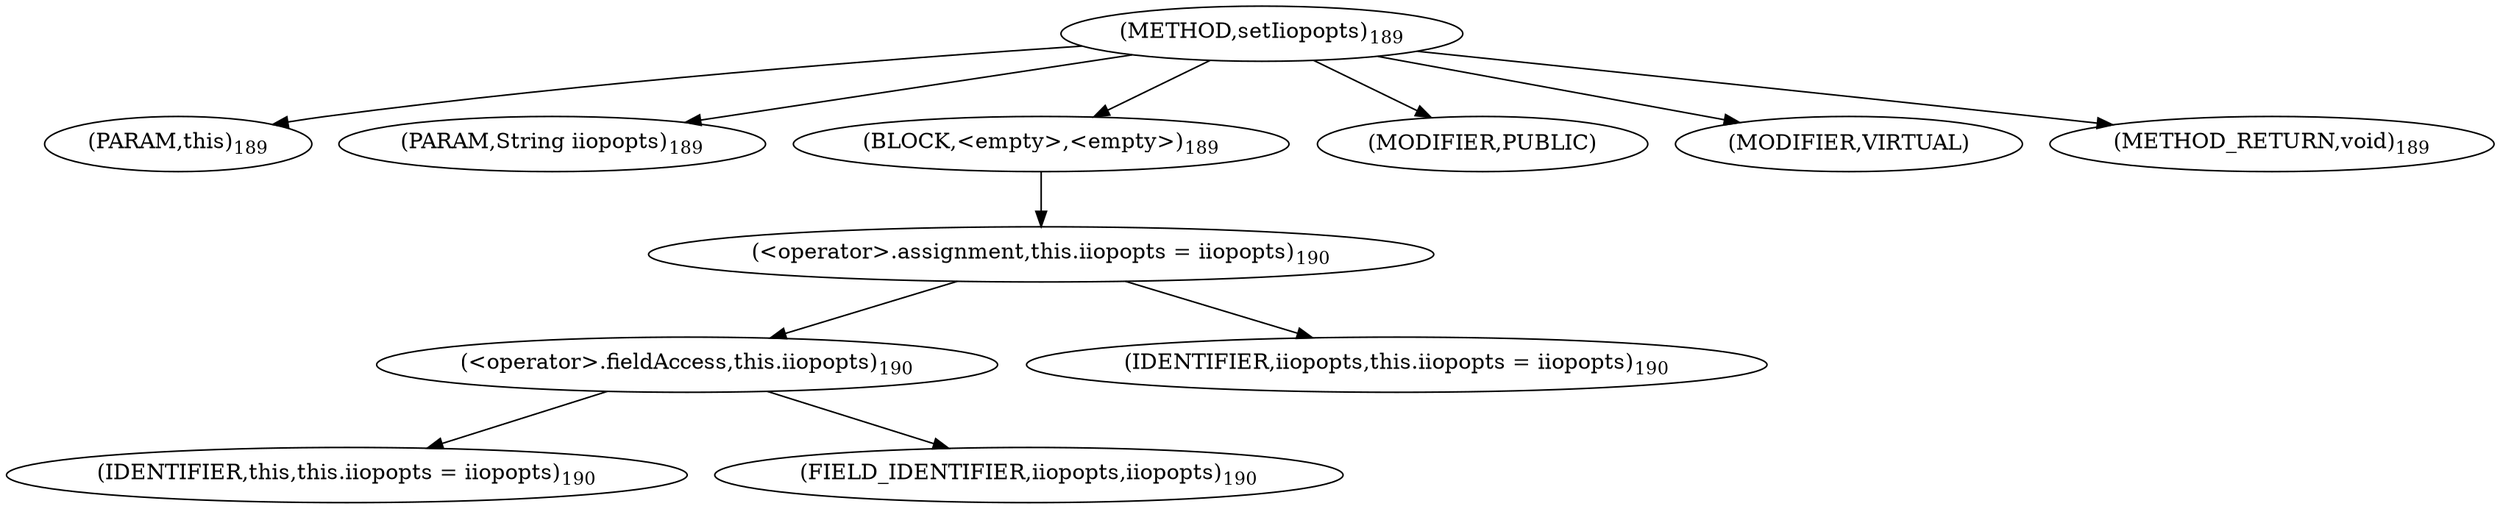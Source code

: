 digraph "setIiopopts" {  
"277" [label = <(METHOD,setIiopopts)<SUB>189</SUB>> ]
"20" [label = <(PARAM,this)<SUB>189</SUB>> ]
"278" [label = <(PARAM,String iiopopts)<SUB>189</SUB>> ]
"279" [label = <(BLOCK,&lt;empty&gt;,&lt;empty&gt;)<SUB>189</SUB>> ]
"280" [label = <(&lt;operator&gt;.assignment,this.iiopopts = iiopopts)<SUB>190</SUB>> ]
"281" [label = <(&lt;operator&gt;.fieldAccess,this.iiopopts)<SUB>190</SUB>> ]
"19" [label = <(IDENTIFIER,this,this.iiopopts = iiopopts)<SUB>190</SUB>> ]
"282" [label = <(FIELD_IDENTIFIER,iiopopts,iiopopts)<SUB>190</SUB>> ]
"283" [label = <(IDENTIFIER,iiopopts,this.iiopopts = iiopopts)<SUB>190</SUB>> ]
"284" [label = <(MODIFIER,PUBLIC)> ]
"285" [label = <(MODIFIER,VIRTUAL)> ]
"286" [label = <(METHOD_RETURN,void)<SUB>189</SUB>> ]
  "277" -> "20" 
  "277" -> "278" 
  "277" -> "279" 
  "277" -> "284" 
  "277" -> "285" 
  "277" -> "286" 
  "279" -> "280" 
  "280" -> "281" 
  "280" -> "283" 
  "281" -> "19" 
  "281" -> "282" 
}
